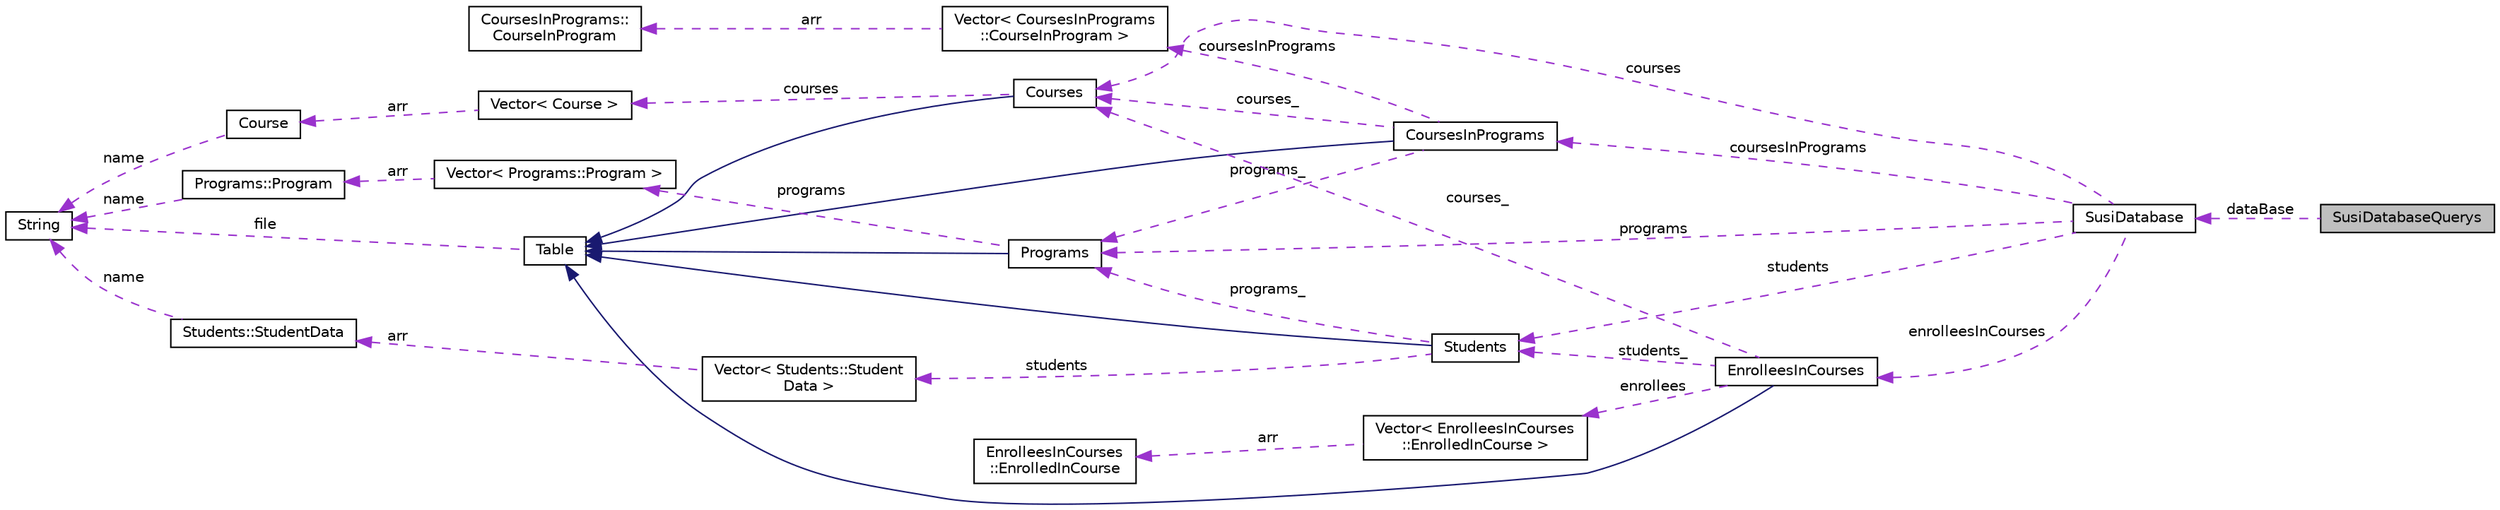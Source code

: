 digraph "SusiDatabaseQuerys"
{
 // LATEX_PDF_SIZE
  edge [fontname="Helvetica",fontsize="10",labelfontname="Helvetica",labelfontsize="10"];
  node [fontname="Helvetica",fontsize="10",shape=record];
  rankdir="LR";
  Node1 [label="SusiDatabaseQuerys",height=0.2,width=0.4,color="black", fillcolor="grey75", style="filled", fontcolor="black",tooltip="Изпраща заявки към зададена susi база данни"];
  Node2 -> Node1 [dir="back",color="darkorchid3",fontsize="10",style="dashed",label=" dataBase" ,fontname="Helvetica"];
  Node2 [label="SusiDatabase",height=0.2,width=0.4,color="black", fillcolor="white", style="filled",URL="$struct_susi_database.html",tooltip="Структора от таблици"];
  Node3 -> Node2 [dir="back",color="darkorchid3",fontsize="10",style="dashed",label=" students" ,fontname="Helvetica"];
  Node3 [label="Students",height=0.2,width=0.4,color="black", fillcolor="white", style="filled",URL="$class_students.html",tooltip=" "];
  Node4 -> Node3 [dir="back",color="midnightblue",fontsize="10",style="solid",fontname="Helvetica"];
  Node4 [label="Table",height=0.2,width=0.4,color="black", fillcolor="white", style="filled",URL="$class_table.html",tooltip=" "];
  Node5 -> Node4 [dir="back",color="darkorchid3",fontsize="10",style="dashed",label=" file" ,fontname="Helvetica"];
  Node5 [label="String",height=0.2,width=0.4,color="black", fillcolor="white", style="filled",URL="$class_string.html",tooltip=" "];
  Node6 -> Node3 [dir="back",color="darkorchid3",fontsize="10",style="dashed",label=" students" ,fontname="Helvetica"];
  Node6 [label="Vector\< Students::Student\lData \>",height=0.2,width=0.4,color="black", fillcolor="white", style="filled",URL="$class_vector.html",tooltip=" "];
  Node7 -> Node6 [dir="back",color="darkorchid3",fontsize="10",style="dashed",label=" arr" ,fontname="Helvetica"];
  Node7 [label="Students::StudentData",height=0.2,width=0.4,color="black", fillcolor="white", style="filled",URL="$struct_students_1_1_student_data.html",tooltip=" "];
  Node5 -> Node7 [dir="back",color="darkorchid3",fontsize="10",style="dashed",label=" name" ,fontname="Helvetica"];
  Node8 -> Node3 [dir="back",color="darkorchid3",fontsize="10",style="dashed",label=" programs_" ,fontname="Helvetica"];
  Node8 [label="Programs",height=0.2,width=0.4,color="black", fillcolor="white", style="filled",URL="$class_programs.html",tooltip=" "];
  Node4 -> Node8 [dir="back",color="midnightblue",fontsize="10",style="solid",fontname="Helvetica"];
  Node9 -> Node8 [dir="back",color="darkorchid3",fontsize="10",style="dashed",label=" programs" ,fontname="Helvetica"];
  Node9 [label="Vector\< Programs::Program \>",height=0.2,width=0.4,color="black", fillcolor="white", style="filled",URL="$class_vector.html",tooltip=" "];
  Node10 -> Node9 [dir="back",color="darkorchid3",fontsize="10",style="dashed",label=" arr" ,fontname="Helvetica"];
  Node10 [label="Programs::Program",height=0.2,width=0.4,color="black", fillcolor="white", style="filled",URL="$struct_programs_1_1_program.html",tooltip=" "];
  Node5 -> Node10 [dir="back",color="darkorchid3",fontsize="10",style="dashed",label=" name" ,fontname="Helvetica"];
  Node11 -> Node2 [dir="back",color="darkorchid3",fontsize="10",style="dashed",label=" enrolleesInCourses" ,fontname="Helvetica"];
  Node11 [label="EnrolleesInCourses",height=0.2,width=0.4,color="black", fillcolor="white", style="filled",URL="$class_enrollees_in_courses.html",tooltip=" "];
  Node4 -> Node11 [dir="back",color="midnightblue",fontsize="10",style="solid",fontname="Helvetica"];
  Node3 -> Node11 [dir="back",color="darkorchid3",fontsize="10",style="dashed",label=" students_" ,fontname="Helvetica"];
  Node12 -> Node11 [dir="back",color="darkorchid3",fontsize="10",style="dashed",label=" enrollees" ,fontname="Helvetica"];
  Node12 [label="Vector\< EnrolleesInCourses\l::EnrolledInCourse \>",height=0.2,width=0.4,color="black", fillcolor="white", style="filled",URL="$class_vector.html",tooltip=" "];
  Node13 -> Node12 [dir="back",color="darkorchid3",fontsize="10",style="dashed",label=" arr" ,fontname="Helvetica"];
  Node13 [label="EnrolleesInCourses\l::EnrolledInCourse",height=0.2,width=0.4,color="black", fillcolor="white", style="filled",URL="$struct_enrollees_in_courses_1_1_enrolled_in_course.html",tooltip=" "];
  Node14 -> Node11 [dir="back",color="darkorchid3",fontsize="10",style="dashed",label=" courses_" ,fontname="Helvetica"];
  Node14 [label="Courses",height=0.2,width=0.4,color="black", fillcolor="white", style="filled",URL="$class_courses.html",tooltip=" "];
  Node4 -> Node14 [dir="back",color="midnightblue",fontsize="10",style="solid",fontname="Helvetica"];
  Node15 -> Node14 [dir="back",color="darkorchid3",fontsize="10",style="dashed",label=" courses" ,fontname="Helvetica"];
  Node15 [label="Vector\< Course \>",height=0.2,width=0.4,color="black", fillcolor="white", style="filled",URL="$class_vector.html",tooltip=" "];
  Node16 -> Node15 [dir="back",color="darkorchid3",fontsize="10",style="dashed",label=" arr" ,fontname="Helvetica"];
  Node16 [label="Course",height=0.2,width=0.4,color="black", fillcolor="white", style="filled",URL="$struct_course.html",tooltip=" "];
  Node5 -> Node16 [dir="back",color="darkorchid3",fontsize="10",style="dashed",label=" name" ,fontname="Helvetica"];
  Node17 -> Node2 [dir="back",color="darkorchid3",fontsize="10",style="dashed",label=" coursesInPrograms" ,fontname="Helvetica"];
  Node17 [label="CoursesInPrograms",height=0.2,width=0.4,color="black", fillcolor="white", style="filled",URL="$class_courses_in_programs.html",tooltip=" "];
  Node4 -> Node17 [dir="back",color="midnightblue",fontsize="10",style="solid",fontname="Helvetica"];
  Node14 -> Node17 [dir="back",color="darkorchid3",fontsize="10",style="dashed",label=" courses_" ,fontname="Helvetica"];
  Node8 -> Node17 [dir="back",color="darkorchid3",fontsize="10",style="dashed",label=" programs_" ,fontname="Helvetica"];
  Node18 -> Node17 [dir="back",color="darkorchid3",fontsize="10",style="dashed",label=" coursesInPrograms" ,fontname="Helvetica"];
  Node18 [label="Vector\< CoursesInPrograms\l::CourseInProgram \>",height=0.2,width=0.4,color="black", fillcolor="white", style="filled",URL="$class_vector.html",tooltip=" "];
  Node19 -> Node18 [dir="back",color="darkorchid3",fontsize="10",style="dashed",label=" arr" ,fontname="Helvetica"];
  Node19 [label="CoursesInPrograms::\lCourseInProgram",height=0.2,width=0.4,color="black", fillcolor="white", style="filled",URL="$struct_courses_in_programs_1_1_course_in_program.html",tooltip=" "];
  Node14 -> Node2 [dir="back",color="darkorchid3",fontsize="10",style="dashed",label=" courses" ,fontname="Helvetica"];
  Node8 -> Node2 [dir="back",color="darkorchid3",fontsize="10",style="dashed",label=" programs" ,fontname="Helvetica"];
}
